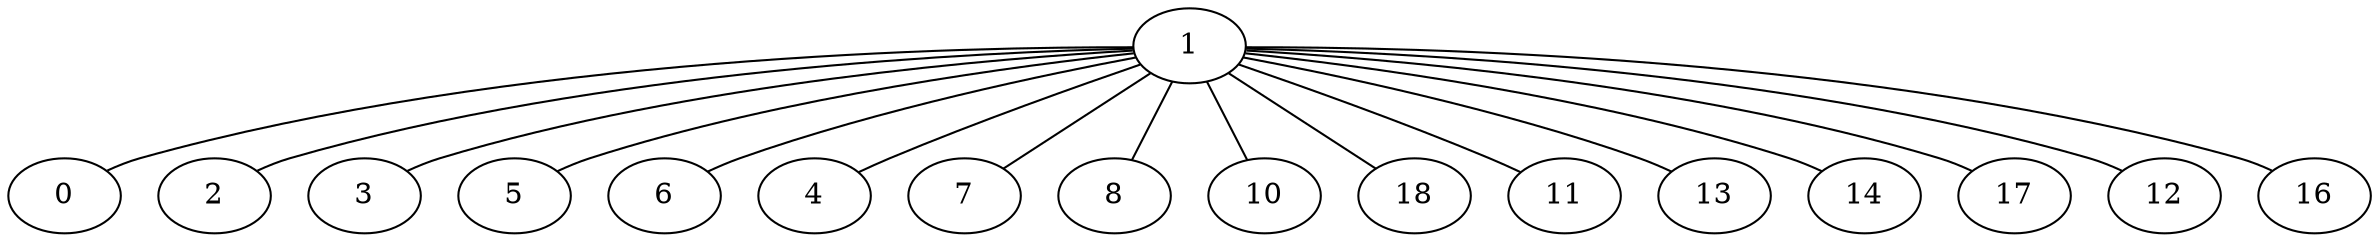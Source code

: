 graph G {
  1 -- 0;
  1 -- 2;
  1 -- 3;
  1 -- 5;
  1 -- 6;
  1 -- 4;
  1 -- 7;
  1 -- 8;
  1 -- 10;
  1 -- 18;
  1 -- 11;
  1 -- 13;
  1 -- 14;
  1 -- 17;
  1 -- 12;
  1 -- 16;
}
